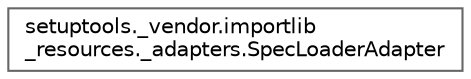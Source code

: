 digraph "Graphical Class Hierarchy"
{
 // LATEX_PDF_SIZE
  bgcolor="transparent";
  edge [fontname=Helvetica,fontsize=10,labelfontname=Helvetica,labelfontsize=10];
  node [fontname=Helvetica,fontsize=10,shape=box,height=0.2,width=0.4];
  rankdir="LR";
  Node0 [id="Node000000",label="setuptools._vendor.importlib\l_resources._adapters.SpecLoaderAdapter",height=0.2,width=0.4,color="grey40", fillcolor="white", style="filled",URL="$classsetuptools_1_1__vendor_1_1importlib__resources_1_1__adapters_1_1_spec_loader_adapter.html",tooltip=" "];
}
